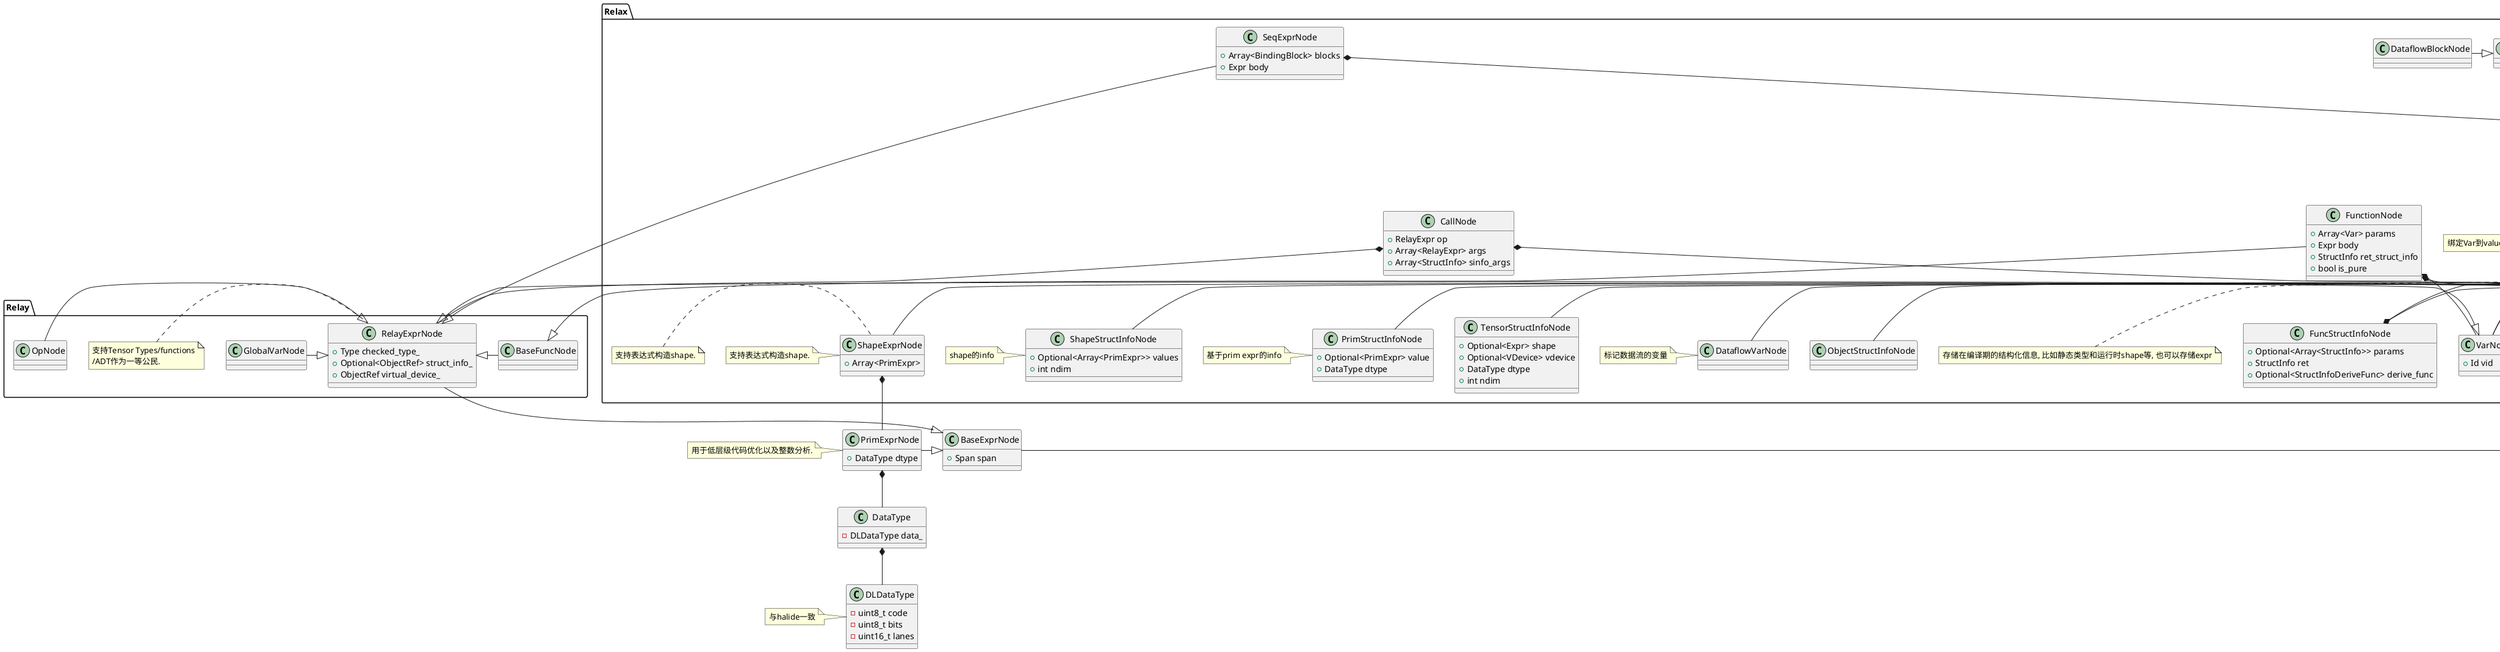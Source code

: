```puml
@startuml
abstract class Object {
}

class BaseExprNode {
  + Span span
}

BaseExprNode -|> Object

class DLDataType {
  - uint8_t code
  - uint8_t bits
  - uint16_t lanes
}

class DataType {
  - DLDataType data_
}

class PrimExprNode {
  + DataType dtype
}

PrimExprNode -|> BaseExprNode
PrimExprNode *-- DataType
DataType *-- DLDataType

note left of DLDataType
与halide一致
endnote

note left of PrimExprNode
用于低层级代码优化以及整数分析.
endnote

package Relay {
  class RelayExprNode {
    + Type checked_type_
    + Optional<ObjectRef> struct_info_
    + ObjectRef virtual_device_
  }

  RelayExprNode -|> BaseExprNode


  class GlobalVarNode {

  }

  class BaseFuncNode {

  }

  class OpNode {

  }

  GlobalVarNode -|> RelayExprNode
  BaseFuncNode -|> RelayExprNode
  OpNode -|> RelayExprNode

  note left of RelayExprNode
  支持Tensor Types/functions
  /ADT作为一等公民.
  endnote
}

package Relax {
  class StructInfoNode {
    + Span span
  }
  
  StructInfoNode -|> Object

  note left of StructInfoNode
  存储在编译期的结构化信息, 比如静态类型和运行时shape等, 也可以存储expr
  endnote

  class CallNode {
    + RelayExpr op
    + Array<RelayExpr> args
    + Array<StructInfo> sinfo_args
  }
  
  CallNode *-- RelayExprNode
  CallNode *-- StructInfoNode

  class LeafExprNode {

  }

  LeafExprNode -|> RelayExprNode

  note left of LeafExprNode
  所有非函数的表达式基类
  endnote

  class ShapeExprNode {
    + Array<PrimExpr> 
  }
 
  note left of ShapeExprNode
  支持表达式构造shape.
  end note

  ShapeExprNode -|> LeafExprNode
  ShapeExprNode *-- PrimExprNode

  note left of ShapeExprNode
  支持表达式构造shape.
  end note

  class VarNode {
    + Id vid
  }

  VarNode -|> LeafExprNode

  class DataflowVarNode {
    
  }
  
  note left of DataflowVarNode
  标记数据流的变量
  end note

  DataflowVarNode -|> VarNode


  class BindingNode {
    + Var var
    + Span span
  }

  BindingNode -|> Object
  BindingNode *-- VarNode

  class BindingBlockNode {
    + Span span
    + Array<Binding> bindings
  }

  BindingBlockNode -|> Object 
  BindingBlockNode *-- BindingNode


  class MatchCastNode {
    + Expr value
    + StructInfo struct_info
  }

  MatchCastNode -|> BindingNode

  note left of MatchCastNode 
  重新匹配struct info的值
  end note

  class VarBindingNode {
    + Expr value
  }

  VarBindingNode -|> BindingNode

  note left of VarBindingNode
  绑定Var到value.
  end note


  class DataflowBlockNode {
  }

  DataflowBlockNode -|> BindingBlock

  class SeqExprNode {
    + Array<BindingBlock> blocks
    + Expr body
  }

  SeqExprNode -|> RelayExprNode
  SeqExprNode *-- BindingBlockNode

  class FunctionNode {
    + Array<Var> params
    + Expr body
    + StructInfo ret_struct_info
    + bool is_pure
  }

  FunctionNode -|> BaseFuncNode
  FunctionNode *-- VarNode
  FunctionNode *-- StructInfoNode

  class ObjectStructInfoNode {
    
  }

  ObjectStructInfoNode -|> StructInfoNode

  class PrimStructInfoNode {
    + Optional<PrimExpr> value
    + DataType dtype
  }

  note left of PrimStructInfoNode
  基于prim expr的info
  end note

  PrimStructInfoNode -|> StructInfoNode

  class ShapeStructInfoNode {
    + Optional<Array<PrimExpr>> values
    + int ndim
  }

  note left of ShapeStructInfoNode
  shape的info
  end note

  ShapeStructInfoNode -|> StructInfoNode

  class TensorStructInfoNode {
    + Optional<Expr> shape
    + Optional<VDevice> vdevice
    + DataType dtype
    + int ndim
  }

  TensorStructInfoNode -|> StructInfoNode

  class TupleStructInfoNode {
    + Array<StructInfo> fields
  }

  TupleStructInfoNode -|> StructInfoNode
  TupleStructInfoNode *-- StructInfoNode

  class FuncStructInfoNode {
    + Optional<Array<StructInfo>> params
    + StructInfo ret
    + Optional<StructInfoDeriveFunc> derive_func
  }

  FuncStructInfoNode -|> StructInfoNode
  FuncStructInfoNode *-- StructInfoNode



}

@enduml
```